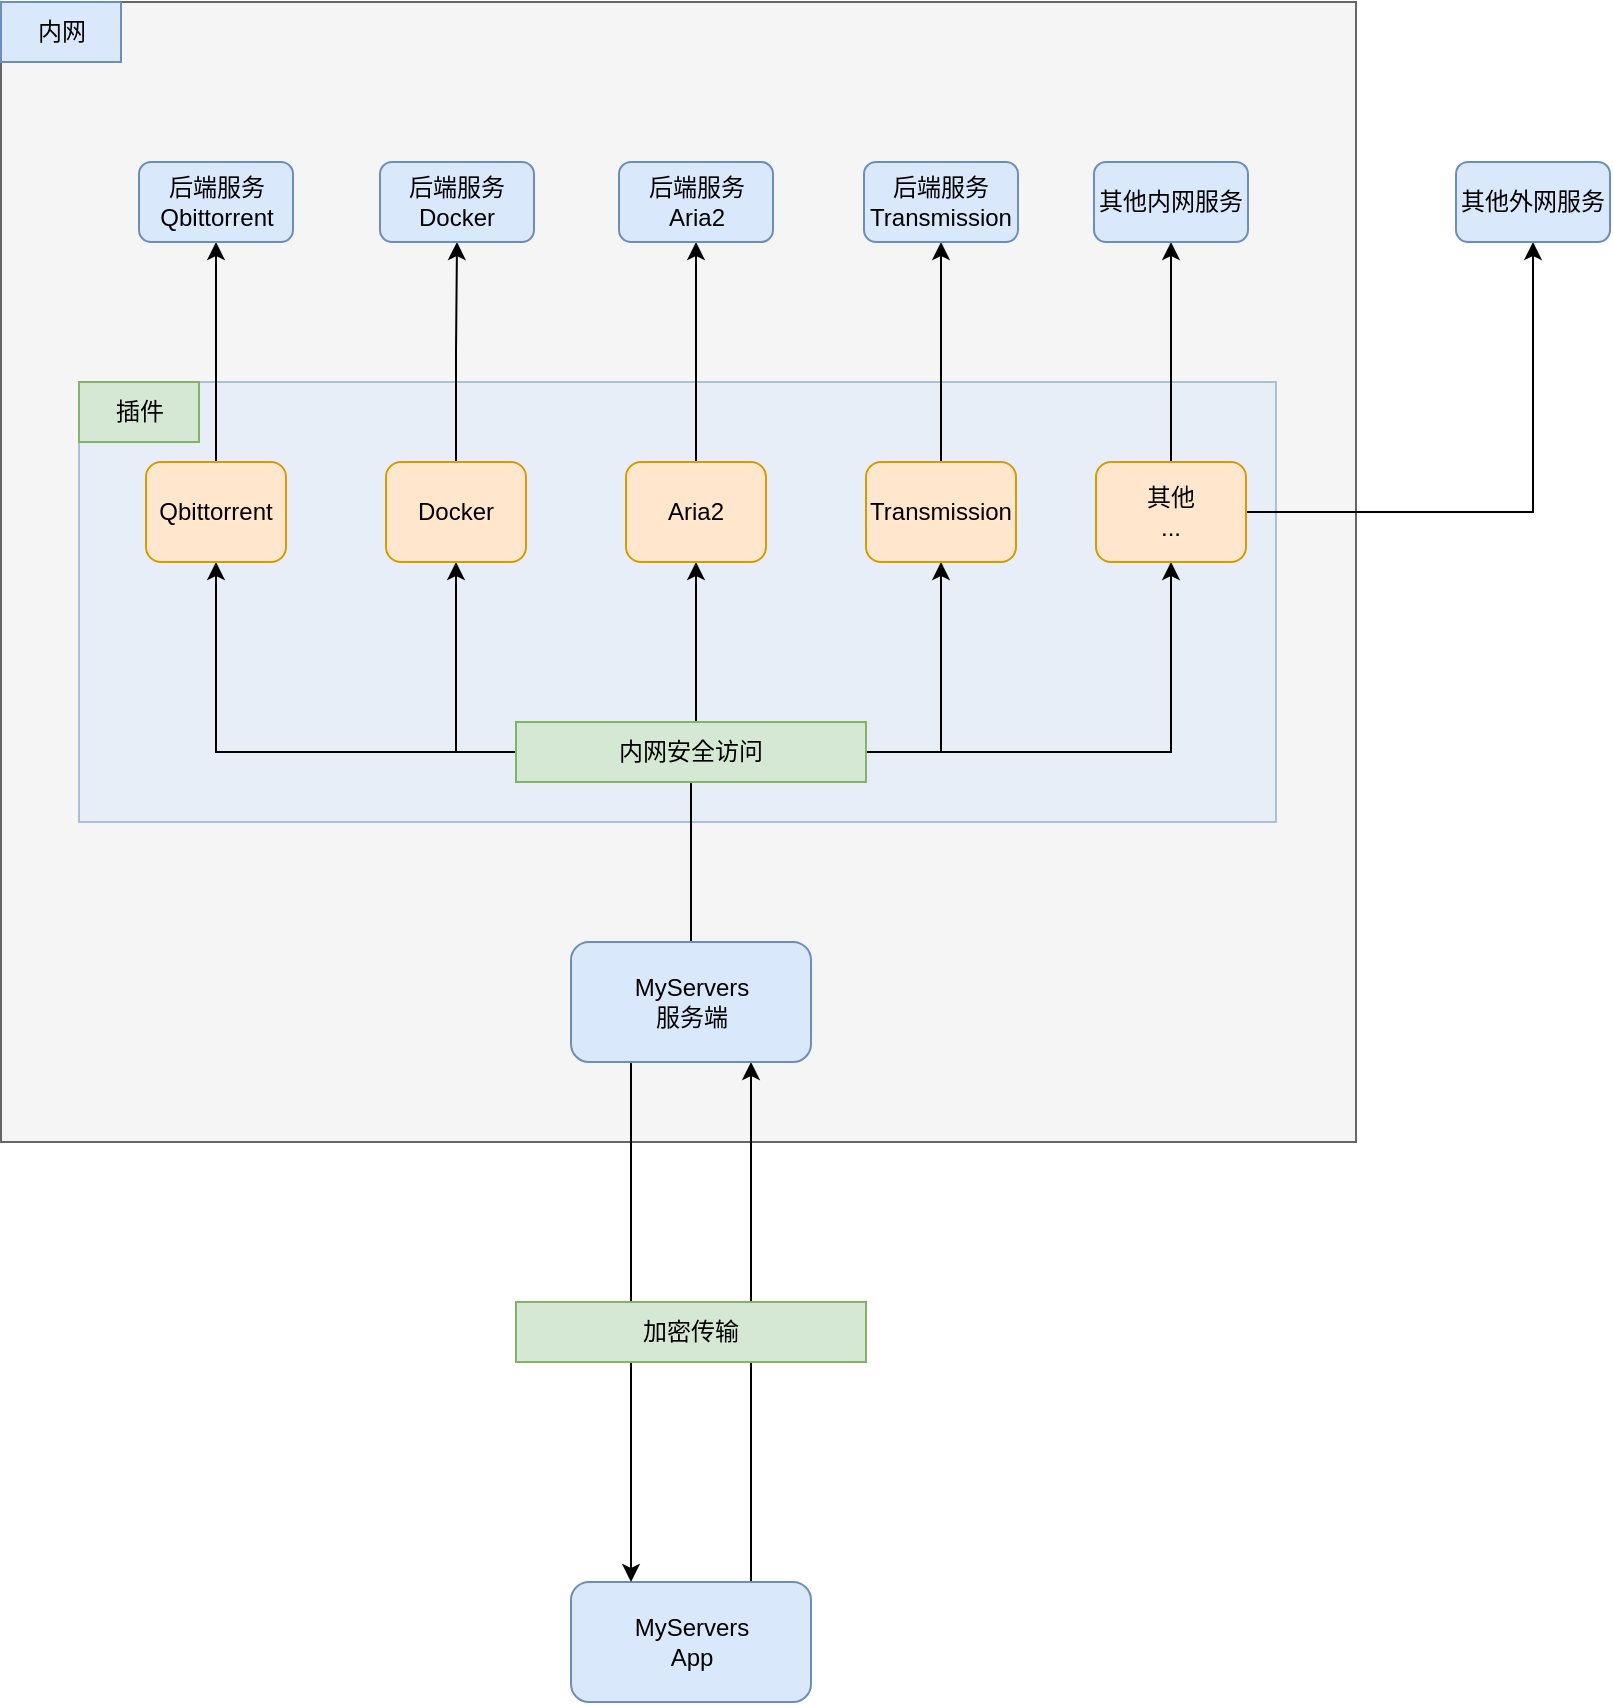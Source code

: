 <mxfile version="22.1.3" type="github">
  <diagram name="第 1 页" id="0J95AYAEyh2etBmY4kA0">
    <mxGraphModel dx="2074" dy="1187" grid="1" gridSize="10" guides="1" tooltips="1" connect="1" arrows="1" fold="1" page="1" pageScale="1" pageWidth="827" pageHeight="1169" math="0" shadow="0">
      <root>
        <mxCell id="0" />
        <mxCell id="1" parent="0" />
        <mxCell id="eKYV_cTzxE7bns25VUIC-18" value="" style="rounded=0;whiteSpace=wrap;html=1;fillColor=#f5f5f5;strokeColor=#666666;fontColor=#333333;" vertex="1" parent="1">
          <mxGeometry x="152.5" y="20" width="677.5" height="570" as="geometry" />
        </mxCell>
        <mxCell id="eKYV_cTzxE7bns25VUIC-24" value="" style="rounded=0;whiteSpace=wrap;html=1;opacity=50;fillColor=#dae8fc;strokeColor=#6c8ebf;" vertex="1" parent="1">
          <mxGeometry x="191.5" y="210" width="598.5" height="220" as="geometry" />
        </mxCell>
        <mxCell id="eKYV_cTzxE7bns25VUIC-5" style="edgeStyle=orthogonalEdgeStyle;rounded=0;orthogonalLoop=1;jettySize=auto;html=1;exitX=0.75;exitY=0;exitDx=0;exitDy=0;entryX=0.75;entryY=1;entryDx=0;entryDy=0;" edge="1" parent="1" source="eKYV_cTzxE7bns25VUIC-1" target="eKYV_cTzxE7bns25VUIC-2">
          <mxGeometry relative="1" as="geometry" />
        </mxCell>
        <mxCell id="eKYV_cTzxE7bns25VUIC-1" value="MyServers&lt;br&gt;App" style="rounded=1;whiteSpace=wrap;html=1;fillColor=#dae8fc;strokeColor=#6c8ebf;" vertex="1" parent="1">
          <mxGeometry x="437.5" y="810" width="120" height="60" as="geometry" />
        </mxCell>
        <mxCell id="eKYV_cTzxE7bns25VUIC-4" style="edgeStyle=orthogonalEdgeStyle;rounded=0;orthogonalLoop=1;jettySize=auto;html=1;exitX=0.25;exitY=1;exitDx=0;exitDy=0;entryX=0.25;entryY=0;entryDx=0;entryDy=0;" edge="1" parent="1" source="eKYV_cTzxE7bns25VUIC-2" target="eKYV_cTzxE7bns25VUIC-1">
          <mxGeometry relative="1" as="geometry" />
        </mxCell>
        <mxCell id="eKYV_cTzxE7bns25VUIC-14" style="edgeStyle=orthogonalEdgeStyle;rounded=0;orthogonalLoop=1;jettySize=auto;html=1;exitX=0.5;exitY=0;exitDx=0;exitDy=0;entryX=0.5;entryY=1;entryDx=0;entryDy=0;" edge="1" parent="1" source="eKYV_cTzxE7bns25VUIC-2" target="eKYV_cTzxE7bns25VUIC-8">
          <mxGeometry relative="1" as="geometry" />
        </mxCell>
        <mxCell id="eKYV_cTzxE7bns25VUIC-15" style="edgeStyle=orthogonalEdgeStyle;rounded=0;orthogonalLoop=1;jettySize=auto;html=1;exitX=0.5;exitY=0;exitDx=0;exitDy=0;entryX=0.5;entryY=1;entryDx=0;entryDy=0;" edge="1" parent="1" source="eKYV_cTzxE7bns25VUIC-2" target="eKYV_cTzxE7bns25VUIC-11">
          <mxGeometry relative="1" as="geometry" />
        </mxCell>
        <mxCell id="eKYV_cTzxE7bns25VUIC-16" style="edgeStyle=orthogonalEdgeStyle;rounded=0;orthogonalLoop=1;jettySize=auto;html=1;exitX=0.5;exitY=0;exitDx=0;exitDy=0;entryX=0.5;entryY=1;entryDx=0;entryDy=0;" edge="1" parent="1" source="eKYV_cTzxE7bns25VUIC-2" target="eKYV_cTzxE7bns25VUIC-12">
          <mxGeometry relative="1" as="geometry" />
        </mxCell>
        <mxCell id="eKYV_cTzxE7bns25VUIC-17" style="edgeStyle=orthogonalEdgeStyle;rounded=0;orthogonalLoop=1;jettySize=auto;html=1;exitX=0.5;exitY=0;exitDx=0;exitDy=0;entryX=0.5;entryY=1;entryDx=0;entryDy=0;" edge="1" parent="1" source="eKYV_cTzxE7bns25VUIC-2" target="eKYV_cTzxE7bns25VUIC-13">
          <mxGeometry relative="1" as="geometry" />
        </mxCell>
        <mxCell id="eKYV_cTzxE7bns25VUIC-45" style="edgeStyle=orthogonalEdgeStyle;rounded=0;orthogonalLoop=1;jettySize=auto;html=1;exitX=0.5;exitY=0;exitDx=0;exitDy=0;entryX=0.5;entryY=1;entryDx=0;entryDy=0;" edge="1" parent="1" source="eKYV_cTzxE7bns25VUIC-2" target="eKYV_cTzxE7bns25VUIC-42">
          <mxGeometry relative="1" as="geometry" />
        </mxCell>
        <mxCell id="eKYV_cTzxE7bns25VUIC-2" value="MyServers&lt;br&gt;服务端" style="rounded=1;whiteSpace=wrap;html=1;fillColor=#dae8fc;strokeColor=#6c8ebf;" vertex="1" parent="1">
          <mxGeometry x="437.5" y="490" width="120" height="60" as="geometry" />
        </mxCell>
        <mxCell id="eKYV_cTzxE7bns25VUIC-6" value="加密传输" style="text;html=1;strokeColor=#82b366;fillColor=#d5e8d4;align=center;verticalAlign=middle;whiteSpace=wrap;rounded=0;" vertex="1" parent="1">
          <mxGeometry x="410" y="670" width="175" height="30" as="geometry" />
        </mxCell>
        <mxCell id="eKYV_cTzxE7bns25VUIC-31" style="edgeStyle=orthogonalEdgeStyle;rounded=0;orthogonalLoop=1;jettySize=auto;html=1;entryX=0.5;entryY=1;entryDx=0;entryDy=0;" edge="1" parent="1" source="eKYV_cTzxE7bns25VUIC-8" target="eKYV_cTzxE7bns25VUIC-30">
          <mxGeometry relative="1" as="geometry" />
        </mxCell>
        <mxCell id="eKYV_cTzxE7bns25VUIC-8" value="Qbittorrent" style="rounded=1;whiteSpace=wrap;html=1;fillColor=#ffe6cc;strokeColor=#d79b00;" vertex="1" parent="1">
          <mxGeometry x="225" y="250" width="70" height="50" as="geometry" />
        </mxCell>
        <mxCell id="eKYV_cTzxE7bns25VUIC-33" style="edgeStyle=orthogonalEdgeStyle;rounded=0;orthogonalLoop=1;jettySize=auto;html=1;exitX=0.5;exitY=0;exitDx=0;exitDy=0;entryX=0.5;entryY=1;entryDx=0;entryDy=0;" edge="1" parent="1" source="eKYV_cTzxE7bns25VUIC-11" target="eKYV_cTzxE7bns25VUIC-32">
          <mxGeometry relative="1" as="geometry" />
        </mxCell>
        <mxCell id="eKYV_cTzxE7bns25VUIC-11" value="Docker" style="rounded=1;whiteSpace=wrap;html=1;fillColor=#ffe6cc;strokeColor=#d79b00;" vertex="1" parent="1">
          <mxGeometry x="345" y="250" width="70" height="50" as="geometry" />
        </mxCell>
        <mxCell id="eKYV_cTzxE7bns25VUIC-39" style="edgeStyle=orthogonalEdgeStyle;rounded=0;orthogonalLoop=1;jettySize=auto;html=1;exitX=0.5;exitY=0;exitDx=0;exitDy=0;entryX=0.5;entryY=1;entryDx=0;entryDy=0;" edge="1" parent="1" source="eKYV_cTzxE7bns25VUIC-12" target="eKYV_cTzxE7bns25VUIC-34">
          <mxGeometry relative="1" as="geometry">
            <Array as="points">
              <mxPoint x="500" y="160" />
              <mxPoint x="500" y="160" />
            </Array>
          </mxGeometry>
        </mxCell>
        <mxCell id="eKYV_cTzxE7bns25VUIC-12" value="Aria2" style="rounded=1;whiteSpace=wrap;html=1;fillColor=#ffe6cc;strokeColor=#d79b00;" vertex="1" parent="1">
          <mxGeometry x="465" y="250" width="70" height="50" as="geometry" />
        </mxCell>
        <mxCell id="eKYV_cTzxE7bns25VUIC-41" style="edgeStyle=orthogonalEdgeStyle;rounded=0;orthogonalLoop=1;jettySize=auto;html=1;exitX=0.5;exitY=0;exitDx=0;exitDy=0;entryX=0.5;entryY=1;entryDx=0;entryDy=0;" edge="1" parent="1" source="eKYV_cTzxE7bns25VUIC-13" target="eKYV_cTzxE7bns25VUIC-40">
          <mxGeometry relative="1" as="geometry" />
        </mxCell>
        <mxCell id="eKYV_cTzxE7bns25VUIC-13" value="Transmission" style="rounded=1;whiteSpace=wrap;html=1;fillColor=#ffe6cc;strokeColor=#d79b00;" vertex="1" parent="1">
          <mxGeometry x="585" y="250" width="75" height="50" as="geometry" />
        </mxCell>
        <mxCell id="eKYV_cTzxE7bns25VUIC-19" value="内网" style="text;html=1;strokeColor=#6c8ebf;fillColor=#dae8fc;align=center;verticalAlign=middle;whiteSpace=wrap;rounded=0;" vertex="1" parent="1">
          <mxGeometry x="152.5" y="20" width="60" height="30" as="geometry" />
        </mxCell>
        <mxCell id="eKYV_cTzxE7bns25VUIC-26" value="插件" style="text;html=1;strokeColor=#82b366;fillColor=#d5e8d4;align=center;verticalAlign=middle;whiteSpace=wrap;rounded=0;" vertex="1" parent="1">
          <mxGeometry x="191.5" y="210" width="60" height="30" as="geometry" />
        </mxCell>
        <mxCell id="eKYV_cTzxE7bns25VUIC-30" value="后端服务&lt;br&gt;Qbittorrent" style="rounded=1;whiteSpace=wrap;html=1;fillColor=#dae8fc;strokeColor=#6c8ebf;" vertex="1" parent="1">
          <mxGeometry x="221.5" y="100" width="77" height="40" as="geometry" />
        </mxCell>
        <mxCell id="eKYV_cTzxE7bns25VUIC-32" value="后端服务&lt;br&gt;Docker" style="rounded=1;whiteSpace=wrap;html=1;fillColor=#dae8fc;strokeColor=#6c8ebf;" vertex="1" parent="1">
          <mxGeometry x="342" y="100" width="77" height="40" as="geometry" />
        </mxCell>
        <mxCell id="eKYV_cTzxE7bns25VUIC-34" value="后端服务&lt;br&gt;Aria2" style="rounded=1;whiteSpace=wrap;html=1;fillColor=#dae8fc;strokeColor=#6c8ebf;" vertex="1" parent="1">
          <mxGeometry x="461.5" y="100" width="77" height="40" as="geometry" />
        </mxCell>
        <mxCell id="eKYV_cTzxE7bns25VUIC-40" value="后端服务&lt;br&gt;Transmission" style="rounded=1;whiteSpace=wrap;html=1;fillColor=#dae8fc;strokeColor=#6c8ebf;" vertex="1" parent="1">
          <mxGeometry x="584" y="100" width="77" height="40" as="geometry" />
        </mxCell>
        <mxCell id="eKYV_cTzxE7bns25VUIC-47" style="edgeStyle=orthogonalEdgeStyle;rounded=0;orthogonalLoop=1;jettySize=auto;html=1;exitX=1;exitY=0.5;exitDx=0;exitDy=0;" edge="1" parent="1" source="eKYV_cTzxE7bns25VUIC-42" target="eKYV_cTzxE7bns25VUIC-46">
          <mxGeometry relative="1" as="geometry" />
        </mxCell>
        <mxCell id="eKYV_cTzxE7bns25VUIC-50" style="edgeStyle=orthogonalEdgeStyle;rounded=0;orthogonalLoop=1;jettySize=auto;html=1;exitX=0.5;exitY=0;exitDx=0;exitDy=0;entryX=0.5;entryY=1;entryDx=0;entryDy=0;" edge="1" parent="1" source="eKYV_cTzxE7bns25VUIC-42" target="eKYV_cTzxE7bns25VUIC-49">
          <mxGeometry relative="1" as="geometry" />
        </mxCell>
        <mxCell id="eKYV_cTzxE7bns25VUIC-42" value="其他&lt;br&gt;..." style="rounded=1;whiteSpace=wrap;html=1;fillColor=#ffe6cc;strokeColor=#d79b00;" vertex="1" parent="1">
          <mxGeometry x="700" y="250" width="75" height="50" as="geometry" />
        </mxCell>
        <mxCell id="eKYV_cTzxE7bns25VUIC-29" value="内网安全访问" style="text;html=1;strokeColor=#82b366;fillColor=#d5e8d4;align=center;verticalAlign=middle;whiteSpace=wrap;rounded=0;" vertex="1" parent="1">
          <mxGeometry x="410" y="380" width="175" height="30" as="geometry" />
        </mxCell>
        <mxCell id="eKYV_cTzxE7bns25VUIC-46" value="其他外网服务" style="rounded=1;whiteSpace=wrap;html=1;fillColor=#dae8fc;strokeColor=#6c8ebf;" vertex="1" parent="1">
          <mxGeometry x="880" y="100" width="77" height="40" as="geometry" />
        </mxCell>
        <mxCell id="eKYV_cTzxE7bns25VUIC-49" value="其他内网服务" style="rounded=1;whiteSpace=wrap;html=1;fillColor=#dae8fc;strokeColor=#6c8ebf;" vertex="1" parent="1">
          <mxGeometry x="699" y="100" width="77" height="40" as="geometry" />
        </mxCell>
      </root>
    </mxGraphModel>
  </diagram>
</mxfile>
